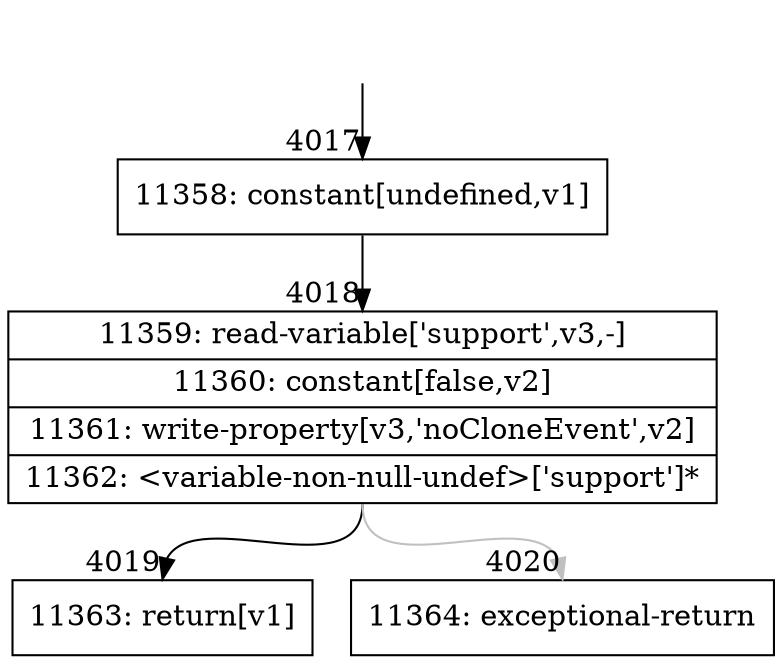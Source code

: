 digraph {
rankdir="TD"
BB_entry271[shape=none,label=""];
BB_entry271 -> BB4017 [tailport=s, headport=n, headlabel="    4017"]
BB4017 [shape=record label="{11358: constant[undefined,v1]}" ] 
BB4017 -> BB4018 [tailport=s, headport=n, headlabel="      4018"]
BB4018 [shape=record label="{11359: read-variable['support',v3,-]|11360: constant[false,v2]|11361: write-property[v3,'noCloneEvent',v2]|11362: \<variable-non-null-undef\>['support']*}" ] 
BB4018 -> BB4019 [tailport=s, headport=n, headlabel="      4019"]
BB4018 -> BB4020 [tailport=s, headport=n, color=gray, headlabel="      4020"]
BB4019 [shape=record label="{11363: return[v1]}" ] 
BB4020 [shape=record label="{11364: exceptional-return}" ] 
}
